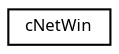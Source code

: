 digraph "Graphical Class Hierarchy"
{
  edge [fontname="Sans",fontsize="8",labelfontname="Sans",labelfontsize="8"];
  node [fontname="Sans",fontsize="8",shape=record];
  rankdir="LR";
  Node1 [label="cNetWin",height=0.2,width=0.4,color="black", fillcolor="white", style="filled",URL="$classc_net_win.html"];
}
